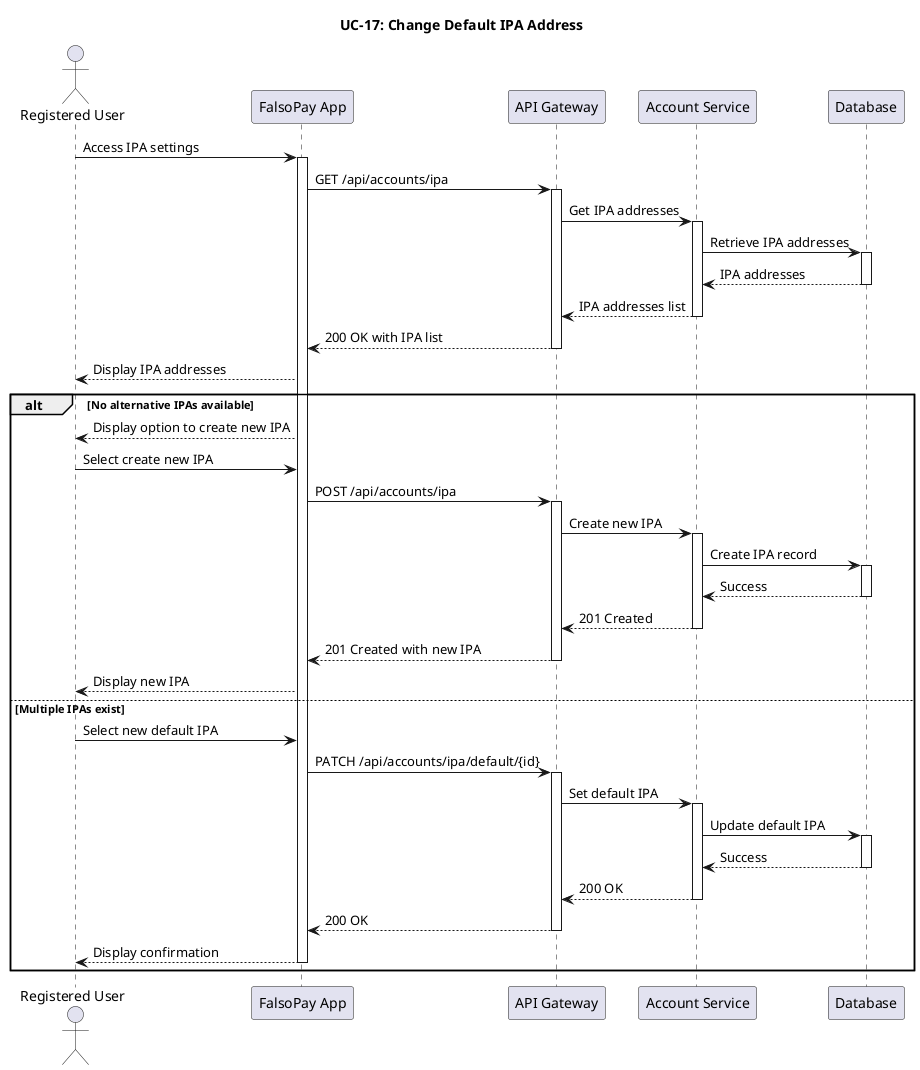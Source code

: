 @startuml UC17-ChangeDefaultIPA

actor "Registered User" as User
participant "FalsoPay App" as App
participant "API Gateway" as Gateway
participant "Account Service" as AccountService
participant "Database" as DB

title UC-17: Change Default IPA Address

User -> App: Access IPA settings
activate App

App -> Gateway: GET /api/accounts/ipa
activate Gateway

Gateway -> AccountService: Get IPA addresses
activate AccountService

AccountService -> DB: Retrieve IPA addresses
activate DB
DB --> AccountService: IPA addresses
deactivate DB

AccountService --> Gateway: IPA addresses list
deactivate AccountService

Gateway --> App: 200 OK with IPA list
deactivate Gateway

App --> User: Display IPA addresses

alt No alternative IPAs available
    App --> User: Display option to create new IPA
    User -> App: Select create new IPA
    App -> Gateway: POST /api/accounts/ipa
    activate Gateway
    
    Gateway -> AccountService: Create new IPA
    activate AccountService
    
    AccountService -> DB: Create IPA record
    activate DB
    DB --> AccountService: Success
    deactivate DB
    
    AccountService --> Gateway: 201 Created
    deactivate AccountService
    
    Gateway --> App: 201 Created with new IPA
    deactivate Gateway
    
    App --> User: Display new IPA
else Multiple IPAs exist
    User -> App: Select new default IPA
    App -> Gateway: PATCH /api/accounts/ipa/default/{id}
    activate Gateway
    
    Gateway -> AccountService: Set default IPA
    activate AccountService
    
    AccountService -> DB: Update default IPA
    activate DB
    DB --> AccountService: Success
    deactivate DB
    
    AccountService --> Gateway: 200 OK
    deactivate AccountService
    
    Gateway --> App: 200 OK
    deactivate Gateway
    
    App --> User: Display confirmation
    deactivate App
end

@enduml 